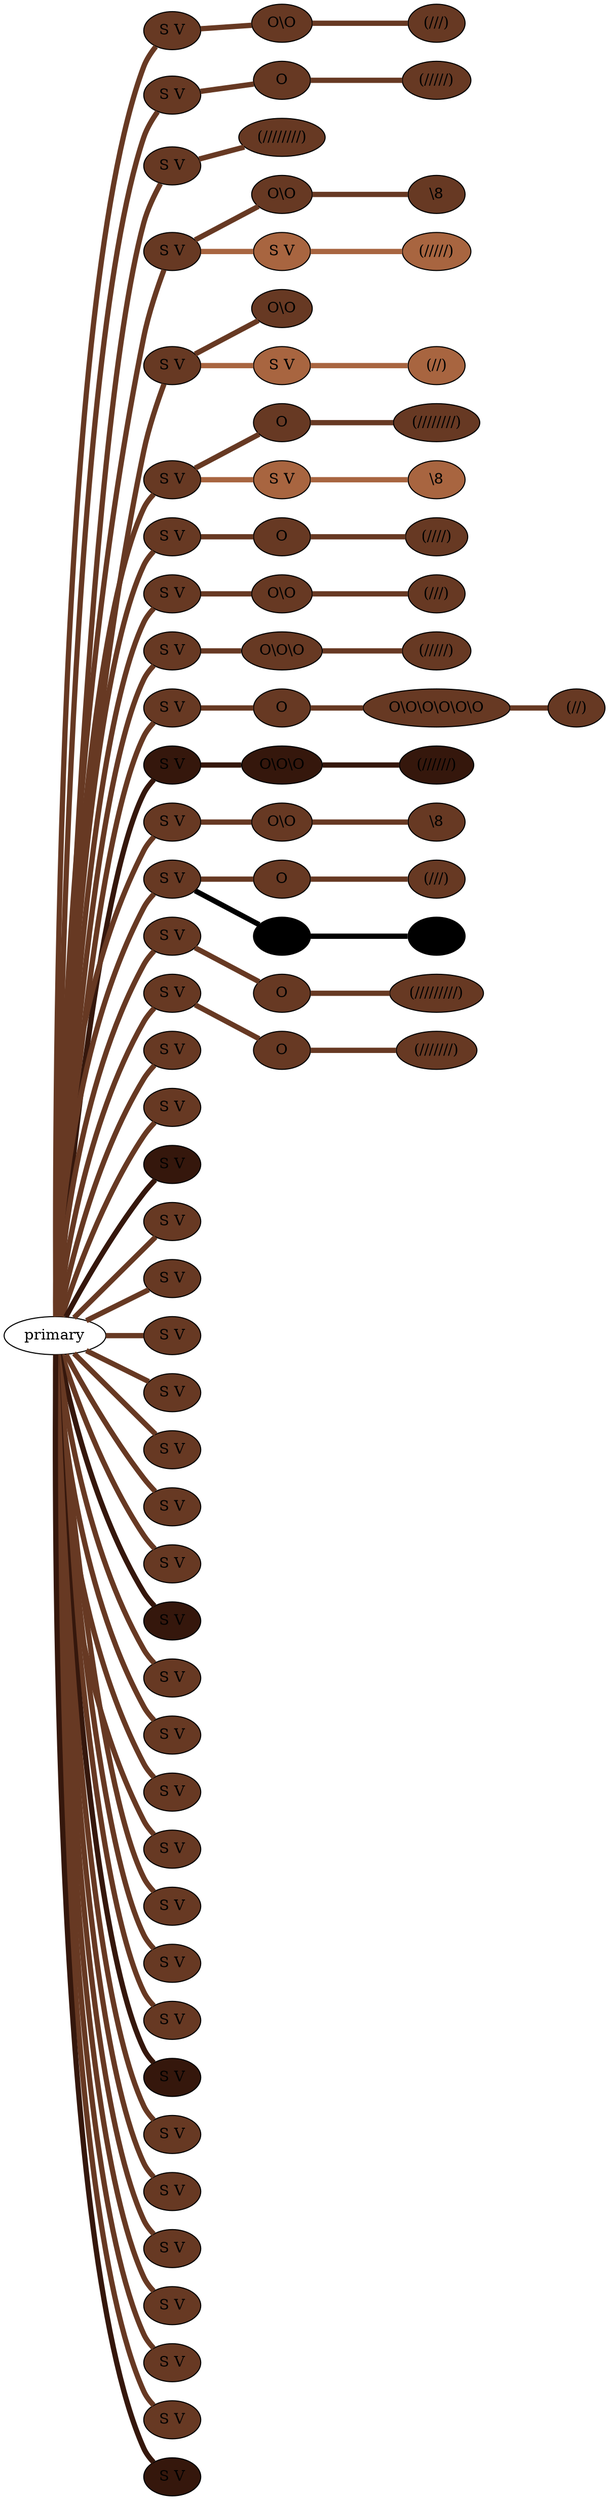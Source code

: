 graph {
 graph [rankdir=LR]
"1" [qtype="pendant_node", pendant_colors="#673923", pendant_ply="S", pendant_attach="V", pendant_length="45", label="S V", style=filled, fillcolor="#673923"]
"primary" -- "1" [qtype="pendant_link",penwidth=5,color="#673923"]
"1:0" [qtype="knot_node", knot_value="2", knot_type="S", knot_position="8.0", knot_spin="Z", label="O\\O", style=filled, fillcolor="#673923"]
"1" -- "1:0" [qtype="knot_link",penwidth=5,color="#673923"]
"1:1" [qtype="knot_node", knot_value="3", knot_type="L", knot_position="18.0", knot_spin="S", label="(///)", style=filled, fillcolor="#673923"]
"1:0" -- "1:1" [qtype="knot_link",penwidth=5,color="#673923"]
"2" [qtype="pendant_node", pendant_colors="#673923", pendant_ply="S", pendant_attach="V", pendant_length="22", label="S V", style=filled, fillcolor="#673923"]
"primary" -- "2" [qtype="pendant_link",penwidth=5,color="#673923"]
"2:0" [qtype="knot_node", knot_value="1", knot_type="S", knot_position="4.5", knot_spin="Z", label="O", style=filled, fillcolor="#673923"]
"2" -- "2:0" [qtype="knot_link",penwidth=5,color="#673923"]
"2:1" [qtype="knot_node", knot_value="5", knot_type="L", knot_position="17.5", knot_spin="S", label="(/////)", style=filled, fillcolor="#673923"]
"2:0" -- "2:1" [qtype="knot_link",penwidth=5,color="#673923"]
"3" [qtype="pendant_node", pendant_colors="#673923,#777777", pendant_ply="S", pendant_attach="V", pendant_length="24", label="S V", style=filled, fillcolor="#673923"]
"primary" -- "3" [qtype="pendant_link",penwidth=5,color="#673923"]
"3:0" [qtype="knot_node", knot_value="8", knot_type="L", knot_position="17.5", knot_spin="S", label="(////////)", style=filled, fillcolor="#673923"]
"3" -- "3:0" [qtype="knot_link",penwidth=5,color="#673923"]
"4" [qtype="pendant_node", pendant_colors="#673923", pendant_ply="S", pendant_attach="V", pendant_length="50", label="S V", style=filled, fillcolor="#673923"]
"primary" -- "4" [qtype="pendant_link",penwidth=5,color="#673923"]
"4:0" [qtype="knot_node", knot_value="2", knot_type="S", knot_position="9.0", knot_spin="Z", label="O\\O", style=filled, fillcolor="#673923"]
"4" -- "4:0" [qtype="knot_link",penwidth=5,color="#673923"]
"4:1" [qtype="knot_node", knot_value="1", knot_type="E", knot_position="19.0", knot_spin="Z", label="\\8", style=filled, fillcolor="#673923"]
"4:0" -- "4:1" [qtype="knot_link",penwidth=5,color="#673923"]
"4s1" [qtype="pendant_node", pendant_colors="#A86540,#777777", pendant_ply="S", pendant_attach="V", pendant_length="20", label="S V", style=filled, fillcolor="#A86540"]
"4" -- "4s1" [qtype="pendant_link",penwidth=5,color="#A86540"]
"4s1:0" [qtype="knot_node", knot_value="5", knot_type="L", knot_position="4.0", knot_spin="S", label="(/////)", style=filled, fillcolor="#A86540"]
"4s1" -- "4s1:0" [qtype="knot_link",penwidth=5,color="#A86540"]
"5" [qtype="pendant_node", pendant_colors="#673923", pendant_ply="S", pendant_attach="V", pendant_length="47", label="S V", style=filled, fillcolor="#673923"]
"primary" -- "5" [qtype="pendant_link",penwidth=5,color="#673923"]
"5:0" [qtype="knot_node", knot_value="2", knot_type="S", knot_position="8.5", knot_spin="Z", label="O\\O", style=filled, fillcolor="#673923"]
"5" -- "5:0" [qtype="knot_link",penwidth=5,color="#673923"]
"5s1" [qtype="pendant_node", pendant_colors="#A86540,#777777", pendant_ply="S", pendant_attach="V", pendant_length="26", label="S V", style=filled, fillcolor="#A86540"]
"5" -- "5s1" [qtype="pendant_link",penwidth=5,color="#A86540"]
"5s1:0" [qtype="knot_node", knot_value="2", knot_type="L", knot_position="5.0", knot_spin="S", label="(//)", style=filled, fillcolor="#A86540"]
"5s1" -- "5s1:0" [qtype="knot_link",penwidth=5,color="#A86540"]
"6" [qtype="pendant_node", pendant_colors="#673923", pendant_ply="S", pendant_attach="V", pendant_length="37", label="S V", style=filled, fillcolor="#673923"]
"primary" -- "6" [qtype="pendant_link",penwidth=5,color="#673923"]
"6:0" [qtype="knot_node", knot_value="1", knot_type="S", knot_position="9.0", knot_spin="Z", label="O", style=filled, fillcolor="#673923"]
"6" -- "6:0" [qtype="knot_link",penwidth=5,color="#673923"]
"6:1" [qtype="knot_node", knot_value="8", knot_type="L", knot_position="19.5", knot_spin="S", label="(////////)", style=filled, fillcolor="#673923"]
"6:0" -- "6:1" [qtype="knot_link",penwidth=5,color="#673923"]
"6s1" [qtype="pendant_node", pendant_colors="#A86540,#777777", pendant_ply="S", pendant_attach="V", pendant_length="25", label="S V", style=filled, fillcolor="#A86540"]
"6" -- "6s1" [qtype="pendant_link",penwidth=5,color="#A86540"]
"6s1:0" [qtype="knot_node", knot_value="1", knot_type="E", knot_position="4.5", knot_spin="Z", label="\\8", style=filled, fillcolor="#A86540"]
"6s1" -- "6s1:0" [qtype="knot_link",penwidth=5,color="#A86540"]
"7" [qtype="pendant_node", pendant_colors="#673923", pendant_ply="S", pendant_attach="V", pendant_length="47", label="S V", style=filled, fillcolor="#673923"]
"primary" -- "7" [qtype="pendant_link",penwidth=5,color="#673923"]
"7:0" [qtype="knot_node", knot_value="1", knot_type="S", knot_position="9.0", knot_spin="Z", label="O", style=filled, fillcolor="#673923"]
"7" -- "7:0" [qtype="knot_link",penwidth=5,color="#673923"]
"7:1" [qtype="knot_node", knot_value="4", knot_type="L", knot_position="19.5", knot_spin="S", label="(////)", style=filled, fillcolor="#673923"]
"7:0" -- "7:1" [qtype="knot_link",penwidth=5,color="#673923"]
"8" [qtype="pendant_node", pendant_colors="#673923", pendant_ply="S", pendant_attach="V", pendant_length="48", label="S V", style=filled, fillcolor="#673923"]
"primary" -- "8" [qtype="pendant_link",penwidth=5,color="#673923"]
"8:0" [qtype="knot_node", knot_value="2", knot_type="S", knot_position="9.0", knot_spin="Z", label="O\\O", style=filled, fillcolor="#673923"]
"8" -- "8:0" [qtype="knot_link",penwidth=5,color="#673923"]
"8:1" [qtype="knot_node", knot_value="3", knot_type="L", knot_position="19.0", knot_spin="S", label="(///)", style=filled, fillcolor="#673923"]
"8:0" -- "8:1" [qtype="knot_link",penwidth=5,color="#673923"]
"9" [qtype="pendant_node", pendant_colors="#673923", pendant_ply="S", pendant_attach="V", pendant_length="43", label="S V", style=filled, fillcolor="#673923"]
"primary" -- "9" [qtype="pendant_link",penwidth=5,color="#673923"]
"9:0" [qtype="knot_node", knot_value="3", knot_type="S", knot_position="8.5", knot_spin="Z", label="O\\O\\O", style=filled, fillcolor="#673923"]
"9" -- "9:0" [qtype="knot_link",penwidth=5,color="#673923"]
"9:1" [qtype="knot_node", knot_value="5", knot_type="L", knot_position="18.0", knot_spin="S", label="(/////)", style=filled, fillcolor="#673923"]
"9:0" -- "9:1" [qtype="knot_link",penwidth=5,color="#673923"]
"10" [qtype="pendant_node", pendant_colors="#673923", pendant_ply="S", pendant_attach="V", pendant_length="37", label="S V", style=filled, fillcolor="#673923"]
"primary" -- "10" [qtype="pendant_link",penwidth=5,color="#673923"]
"10:0" [qtype="knot_node", knot_value="1", knot_type="S", knot_position="4.5", knot_spin="Z", label="O", style=filled, fillcolor="#673923"]
"10" -- "10:0" [qtype="knot_link",penwidth=5,color="#673923"]
"10:1" [qtype="knot_node", knot_value="6", knot_type="S", knot_position="8.5", knot_spin="Z", label="O\\O\\O\\O\\O\\O", style=filled, fillcolor="#673923"]
"10:0" -- "10:1" [qtype="knot_link",penwidth=5,color="#673923"]
"10:2" [qtype="knot_node", knot_value="2", knot_type="L", knot_position="18.0", knot_spin="S", label="(//)", style=filled, fillcolor="#673923"]
"10:1" -- "10:2" [qtype="knot_link",penwidth=5,color="#673923"]
"11" [qtype="pendant_node", pendant_colors="#35170C,#777777", pendant_ply="S", pendant_attach="V", pendant_length="46", label="S V", style=filled, fillcolor="#35170C"]
"primary" -- "11" [qtype="pendant_link",penwidth=5,color="#35170C"]
"11:0" [qtype="knot_node", knot_value="3", knot_type="S", knot_position="8.5", knot_spin="Z", label="O\\O\\O", style=filled, fillcolor="#35170C"]
"11" -- "11:0" [qtype="knot_link",penwidth=5,color="#35170C"]
"11:1" [qtype="knot_node", knot_value="6", knot_type="L", knot_position="18.0", knot_spin="S", label="(//////)", style=filled, fillcolor="#35170C"]
"11:0" -- "11:1" [qtype="knot_link",penwidth=5,color="#35170C"]
"12" [qtype="pendant_node", pendant_colors="#673923", pendant_ply="S", pendant_attach="V", pendant_length="44", label="S V", style=filled, fillcolor="#673923"]
"primary" -- "12" [qtype="pendant_link",penwidth=5,color="#673923"]
"12:0" [qtype="knot_node", knot_value="2", knot_type="S", knot_position="8.5", knot_spin="Z", label="O\\O", style=filled, fillcolor="#673923"]
"12" -- "12:0" [qtype="knot_link",penwidth=5,color="#673923"]
"12:1" [qtype="knot_node", knot_value="1", knot_type="E", knot_position="18.0", knot_spin="Z", label="\\8", style=filled, fillcolor="#673923"]
"12:0" -- "12:1" [qtype="knot_link",penwidth=5,color="#673923"]
"13" [qtype="pendant_node", pendant_colors="#673923", pendant_ply="S", pendant_attach="V", pendant_length="47", label="S V", style=filled, fillcolor="#673923"]
"primary" -- "13" [qtype="pendant_link",penwidth=5,color="#673923"]
"13:0" [qtype="knot_node", knot_value="1", knot_type="S", knot_position="8.5", knot_spin="Z", label="O", style=filled, fillcolor="#673923"]
"13" -- "13:0" [qtype="knot_link",penwidth=5,color="#673923"]
"13:1" [qtype="knot_node", knot_value="3", knot_type="L", knot_position="18.5", knot_spin="S", label="(///)", style=filled, fillcolor="#673923"]
"13:0" -- "13:1" [qtype="knot_link",penwidth=5,color="#673923"]
"13s1" [qtype="pendant_node", pendant_colors="#000000", pendant_ply="S", pendant_attach="V", pendant_length="34", label="S V", style=filled, fillcolor="#000000"]
"13" -- "13s1" [qtype="pendant_link",penwidth=5,color="#000000"]
"13s1:0" [qtype="knot_node", knot_value="3", knot_type="L", knot_position="4.5", knot_spin="S", label="(///)", style=filled, fillcolor="#000000"]
"13s1" -- "13s1:0" [qtype="knot_link",penwidth=5,color="#000000"]
"14" [qtype="pendant_node", pendant_colors="#673923", pendant_ply="S", pendant_attach="V", pendant_length="34", label="S V", style=filled, fillcolor="#673923"]
"primary" -- "14" [qtype="pendant_link",penwidth=5,color="#673923"]
"14:0" [qtype="knot_node", knot_value="1", knot_type="S", knot_position="8.5", knot_spin="Z", label="O", style=filled, fillcolor="#673923"]
"14" -- "14:0" [qtype="knot_link",penwidth=5,color="#673923"]
"14:1" [qtype="knot_node", knot_value="9", knot_type="L", knot_position="18.0", knot_spin="S", label="(/////////)", style=filled, fillcolor="#673923"]
"14:0" -- "14:1" [qtype="knot_link",penwidth=5,color="#673923"]
"15" [qtype="pendant_node", pendant_colors="#673923", pendant_ply="S", pendant_attach="V", pendant_length="42", label="S V", style=filled, fillcolor="#673923"]
"primary" -- "15" [qtype="pendant_link",penwidth=5,color="#673923"]
"15:0" [qtype="knot_node", knot_value="1", knot_type="S", knot_position="8.5", knot_spin="Z", label="O", style=filled, fillcolor="#673923"]
"15" -- "15:0" [qtype="knot_link",penwidth=5,color="#673923"]
"15:1" [qtype="knot_node", knot_value="7", knot_type="L", knot_position="18.0", knot_spin="S", label="(///////)", style=filled, fillcolor="#673923"]
"15:0" -- "15:1" [qtype="knot_link",penwidth=5,color="#673923"]
"16" [qtype="pendant_node", pendant_colors="#673923", pendant_ply="S", pendant_attach="V", pendant_length="49", label="S V", style=filled, fillcolor="#673923"]
"primary" -- "16" [qtype="pendant_link",penwidth=5,color="#673923"]
"17" [qtype="pendant_node", pendant_colors="#673923", pendant_ply="S", pendant_attach="V", pendant_length="51", label="S V", style=filled, fillcolor="#673923"]
"primary" -- "17" [qtype="pendant_link",penwidth=5,color="#673923"]
"18" [qtype="pendant_node", pendant_colors="#35170C,#777777", pendant_ply="S", pendant_attach="V", pendant_length="29", label="S V", style=filled, fillcolor="#35170C"]
"primary" -- "18" [qtype="pendant_link",penwidth=5,color="#35170C"]
"19" [qtype="pendant_node", pendant_colors="#673923", pendant_ply="S", pendant_attach="V", pendant_length="46", label="S V", style=filled, fillcolor="#673923"]
"primary" -- "19" [qtype="pendant_link",penwidth=5,color="#673923"]
"20" [qtype="pendant_node", pendant_colors="#673923", pendant_ply="S", pendant_attach="V", pendant_length="50", label="S V", style=filled, fillcolor="#673923"]
"primary" -- "20" [qtype="pendant_link",penwidth=5,color="#673923"]
"21" [qtype="pendant_node", pendant_colors="#673923", pendant_ply="S", pendant_attach="V", pendant_length="47", label="S V", style=filled, fillcolor="#673923"]
"primary" -- "21" [qtype="pendant_link",penwidth=5,color="#673923"]
"22" [qtype="pendant_node", pendant_colors="#673923", pendant_ply="S", pendant_attach="V", pendant_length="53", label="S V", style=filled, fillcolor="#673923"]
"primary" -- "22" [qtype="pendant_link",penwidth=5,color="#673923"]
"23" [qtype="pendant_node", pendant_colors="#673923", pendant_ply="S", pendant_attach="V", pendant_length="42", label="S V", style=filled, fillcolor="#673923"]
"primary" -- "23" [qtype="pendant_link",penwidth=5,color="#673923"]
"24" [qtype="pendant_node", pendant_colors="#673923", pendant_ply="S", pendant_attach="V", pendant_length="20", label="S V", style=filled, fillcolor="#673923"]
"primary" -- "24" [qtype="pendant_link",penwidth=5,color="#673923"]
"25" [qtype="pendant_node", pendant_colors="#673923", pendant_ply="S", pendant_attach="V", pendant_length="20", label="S V", style=filled, fillcolor="#673923"]
"primary" -- "25" [qtype="pendant_link",penwidth=5,color="#673923"]
"26" [qtype="pendant_node", pendant_colors="#35170C,#777777", pendant_ply="S", pendant_attach="V", pendant_length="27", label="S V", style=filled, fillcolor="#35170C"]
"primary" -- "26" [qtype="pendant_link",penwidth=5,color="#35170C"]
"27" [qtype="pendant_node", pendant_colors="#673923", pendant_ply="S", pendant_attach="V", pendant_length="22", label="S V", style=filled, fillcolor="#673923"]
"primary" -- "27" [qtype="pendant_link",penwidth=5,color="#673923"]
"28" [qtype="pendant_node", pendant_colors="#673923", pendant_ply="S", pendant_attach="V", pendant_length="19", label="S V", style=filled, fillcolor="#673923"]
"primary" -- "28" [qtype="pendant_link",penwidth=5,color="#673923"]
"29" [qtype="pendant_node", pendant_colors="#673923", pendant_ply="S", pendant_attach="V", pendant_length="21", label="S V", style=filled, fillcolor="#673923"]
"primary" -- "29" [qtype="pendant_link",penwidth=5,color="#673923"]
"30" [qtype="pendant_node", pendant_colors="#673923", pendant_ply="S", pendant_attach="V", pendant_length="14", label="S V", style=filled, fillcolor="#673923"]
"primary" -- "30" [qtype="pendant_link",penwidth=5,color="#673923"]
"31" [qtype="pendant_node", pendant_colors="#673923", pendant_ply="S", pendant_attach="V", pendant_length="22", label="S V", style=filled, fillcolor="#673923"]
"primary" -- "31" [qtype="pendant_link",penwidth=5,color="#673923"]
"32" [qtype="pendant_node", pendant_colors="#673923", pendant_ply="S", pendant_attach="V", pendant_length="22", label="S V", style=filled, fillcolor="#673923"]
"primary" -- "32" [qtype="pendant_link",penwidth=5,color="#673923"]
"33" [qtype="pendant_node", pendant_colors="#673923", pendant_ply="S", pendant_attach="V", pendant_length="13", label="S V", style=filled, fillcolor="#673923"]
"primary" -- "33" [qtype="pendant_link",penwidth=5,color="#673923"]
"34" [qtype="pendant_node", pendant_colors="#35170C,#777777", pendant_ply="S", pendant_attach="V", pendant_length="11", label="S V", style=filled, fillcolor="#35170C"]
"primary" -- "34" [qtype="pendant_link",penwidth=5,color="#35170C"]
"35" [qtype="pendant_node", pendant_colors="#673923", pendant_ply="S", pendant_attach="V", pendant_length="0", label="S V", style=filled, fillcolor="#673923"]
"primary" -- "35" [qtype="pendant_link",penwidth=5,color="#673923"]
"36" [qtype="pendant_node", pendant_colors="#673923", pendant_ply="S", pendant_attach="V", pendant_length="47", label="S V", style=filled, fillcolor="#673923"]
"primary" -- "36" [qtype="pendant_link",penwidth=5,color="#673923"]
"37" [qtype="pendant_node", pendant_colors="#673923", pendant_ply="S", pendant_attach="V", pendant_length="13", label="S V", style=filled, fillcolor="#673923"]
"primary" -- "37" [qtype="pendant_link",penwidth=5,color="#673923"]
"38" [qtype="pendant_node", pendant_colors="#673923", pendant_ply="S", pendant_attach="V", pendant_length="9", label="S V", style=filled, fillcolor="#673923"]
"primary" -- "38" [qtype="pendant_link",penwidth=5,color="#673923"]
"39" [qtype="pendant_node", pendant_colors="#673923", pendant_ply="S", pendant_attach="V", pendant_length="45", label="S V", style=filled, fillcolor="#673923"]
"primary" -- "39" [qtype="pendant_link",penwidth=5,color="#673923"]
"40" [qtype="pendant_node", pendant_colors="#673923", pendant_ply="S", pendant_attach="V", pendant_length="5", label="S V", style=filled, fillcolor="#673923"]
"primary" -- "40" [qtype="pendant_link",penwidth=5,color="#673923"]
"41" [qtype="pendant_node", pendant_colors="#35170C,#777777", pendant_ply="S", pendant_attach="V", pendant_length="9", label="S V", style=filled, fillcolor="#35170C"]
"primary" -- "41" [qtype="pendant_link",penwidth=5,color="#35170C"]
}
